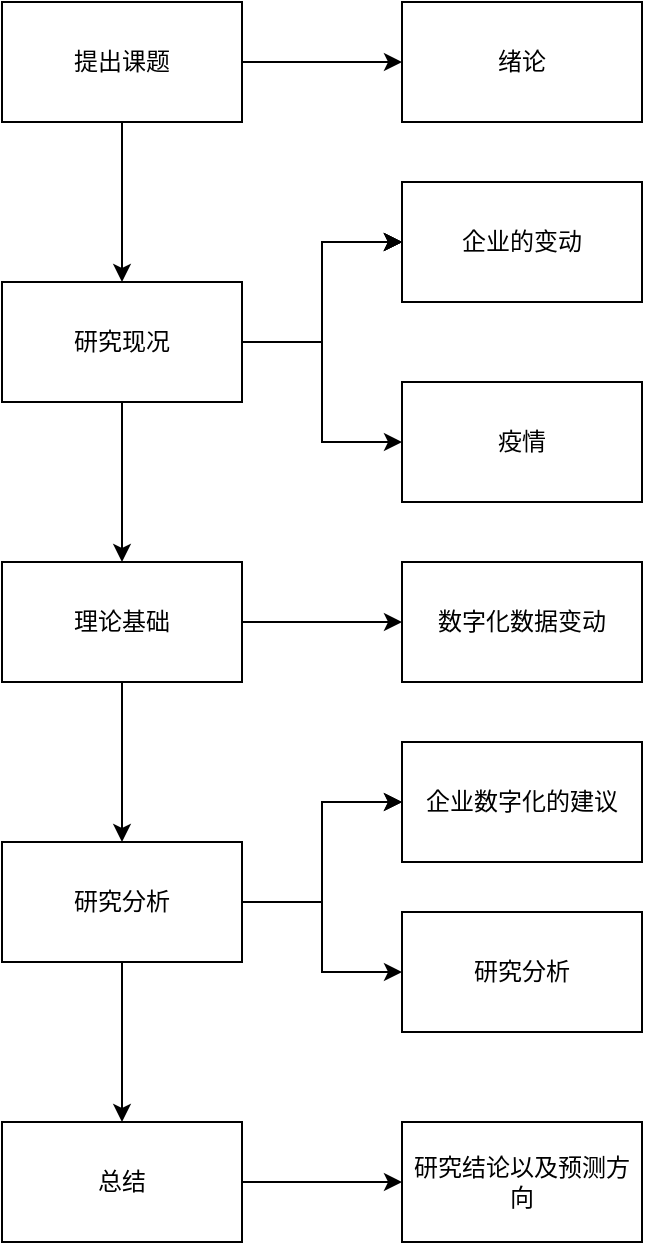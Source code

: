<mxfile version="20.8.13" type="github">
  <diagram name="Page-1" id="ZdmYNuxro8OlXTehI8BG">
    <mxGraphModel dx="984" dy="609" grid="1" gridSize="10" guides="1" tooltips="1" connect="1" arrows="1" fold="1" page="1" pageScale="1" pageWidth="827" pageHeight="1169" math="0" shadow="0">
      <root>
        <mxCell id="0" />
        <mxCell id="1" parent="0" />
        <mxCell id="ZzHnAP_2glh7cRFsfgG9-3" value="" style="edgeStyle=orthogonalEdgeStyle;rounded=0;orthogonalLoop=1;jettySize=auto;html=1;" edge="1" parent="1" source="ZzHnAP_2glh7cRFsfgG9-1" target="ZzHnAP_2glh7cRFsfgG9-2">
          <mxGeometry relative="1" as="geometry" />
        </mxCell>
        <mxCell id="ZzHnAP_2glh7cRFsfgG9-5" value="" style="edgeStyle=orthogonalEdgeStyle;rounded=0;orthogonalLoop=1;jettySize=auto;html=1;" edge="1" parent="1" source="ZzHnAP_2glh7cRFsfgG9-1" target="ZzHnAP_2glh7cRFsfgG9-4">
          <mxGeometry relative="1" as="geometry" />
        </mxCell>
        <mxCell id="ZzHnAP_2glh7cRFsfgG9-1" value="提出课题" style="rounded=0;whiteSpace=wrap;html=1;" vertex="1" parent="1">
          <mxGeometry x="220" y="70" width="120" height="60" as="geometry" />
        </mxCell>
        <mxCell id="ZzHnAP_2glh7cRFsfgG9-2" value="绪论" style="rounded=0;whiteSpace=wrap;html=1;" vertex="1" parent="1">
          <mxGeometry x="420" y="70" width="120" height="60" as="geometry" />
        </mxCell>
        <mxCell id="ZzHnAP_2glh7cRFsfgG9-7" value="" style="edgeStyle=orthogonalEdgeStyle;rounded=0;orthogonalLoop=1;jettySize=auto;html=1;" edge="1" parent="1" source="ZzHnAP_2glh7cRFsfgG9-4" target="ZzHnAP_2glh7cRFsfgG9-6">
          <mxGeometry relative="1" as="geometry" />
        </mxCell>
        <mxCell id="ZzHnAP_2glh7cRFsfgG9-13" value="" style="edgeStyle=orthogonalEdgeStyle;rounded=0;orthogonalLoop=1;jettySize=auto;html=1;" edge="1" parent="1" source="ZzHnAP_2glh7cRFsfgG9-4" target="ZzHnAP_2glh7cRFsfgG9-12">
          <mxGeometry relative="1" as="geometry" />
        </mxCell>
        <mxCell id="ZzHnAP_2glh7cRFsfgG9-16" value="" style="edgeStyle=orthogonalEdgeStyle;rounded=0;orthogonalLoop=1;jettySize=auto;html=1;" edge="1" parent="1" source="ZzHnAP_2glh7cRFsfgG9-4" target="ZzHnAP_2glh7cRFsfgG9-12">
          <mxGeometry relative="1" as="geometry" />
        </mxCell>
        <mxCell id="ZzHnAP_2glh7cRFsfgG9-17" value="" style="edgeStyle=orthogonalEdgeStyle;rounded=0;orthogonalLoop=1;jettySize=auto;html=1;" edge="1" parent="1" source="ZzHnAP_2glh7cRFsfgG9-4" target="ZzHnAP_2glh7cRFsfgG9-12">
          <mxGeometry relative="1" as="geometry" />
        </mxCell>
        <mxCell id="ZzHnAP_2glh7cRFsfgG9-18" value="" style="edgeStyle=orthogonalEdgeStyle;rounded=0;orthogonalLoop=1;jettySize=auto;html=1;" edge="1" parent="1" source="ZzHnAP_2glh7cRFsfgG9-4" target="ZzHnAP_2glh7cRFsfgG9-12">
          <mxGeometry relative="1" as="geometry" />
        </mxCell>
        <mxCell id="ZzHnAP_2glh7cRFsfgG9-20" style="edgeStyle=orthogonalEdgeStyle;rounded=0;orthogonalLoop=1;jettySize=auto;html=1;" edge="1" parent="1" source="ZzHnAP_2glh7cRFsfgG9-4" target="ZzHnAP_2glh7cRFsfgG9-19">
          <mxGeometry relative="1" as="geometry" />
        </mxCell>
        <mxCell id="ZzHnAP_2glh7cRFsfgG9-4" value="研究现况" style="rounded=0;whiteSpace=wrap;html=1;" vertex="1" parent="1">
          <mxGeometry x="220" y="210" width="120" height="60" as="geometry" />
        </mxCell>
        <mxCell id="ZzHnAP_2glh7cRFsfgG9-9" value="" style="edgeStyle=orthogonalEdgeStyle;rounded=0;orthogonalLoop=1;jettySize=auto;html=1;" edge="1" parent="1" source="ZzHnAP_2glh7cRFsfgG9-6" target="ZzHnAP_2glh7cRFsfgG9-8">
          <mxGeometry relative="1" as="geometry" />
        </mxCell>
        <mxCell id="ZzHnAP_2glh7cRFsfgG9-15" value="" style="edgeStyle=orthogonalEdgeStyle;rounded=0;orthogonalLoop=1;jettySize=auto;html=1;" edge="1" parent="1" source="ZzHnAP_2glh7cRFsfgG9-6" target="ZzHnAP_2glh7cRFsfgG9-14">
          <mxGeometry relative="1" as="geometry" />
        </mxCell>
        <mxCell id="ZzHnAP_2glh7cRFsfgG9-6" value="理论基础" style="rounded=0;whiteSpace=wrap;html=1;" vertex="1" parent="1">
          <mxGeometry x="220" y="350" width="120" height="60" as="geometry" />
        </mxCell>
        <mxCell id="ZzHnAP_2glh7cRFsfgG9-11" value="" style="edgeStyle=orthogonalEdgeStyle;rounded=0;orthogonalLoop=1;jettySize=auto;html=1;" edge="1" parent="1" source="ZzHnAP_2glh7cRFsfgG9-8" target="ZzHnAP_2glh7cRFsfgG9-10">
          <mxGeometry relative="1" as="geometry" />
        </mxCell>
        <mxCell id="ZzHnAP_2glh7cRFsfgG9-24" value="" style="edgeStyle=orthogonalEdgeStyle;rounded=0;orthogonalLoop=1;jettySize=auto;html=1;" edge="1" parent="1" source="ZzHnAP_2glh7cRFsfgG9-8" target="ZzHnAP_2glh7cRFsfgG9-23">
          <mxGeometry relative="1" as="geometry" />
        </mxCell>
        <mxCell id="ZzHnAP_2glh7cRFsfgG9-25" value="" style="edgeStyle=orthogonalEdgeStyle;rounded=0;orthogonalLoop=1;jettySize=auto;html=1;" edge="1" parent="1" source="ZzHnAP_2glh7cRFsfgG9-8" target="ZzHnAP_2glh7cRFsfgG9-23">
          <mxGeometry relative="1" as="geometry" />
        </mxCell>
        <mxCell id="ZzHnAP_2glh7cRFsfgG9-28" style="edgeStyle=orthogonalEdgeStyle;rounded=0;orthogonalLoop=1;jettySize=auto;html=1;" edge="1" parent="1" source="ZzHnAP_2glh7cRFsfgG9-8" target="ZzHnAP_2glh7cRFsfgG9-27">
          <mxGeometry relative="1" as="geometry" />
        </mxCell>
        <mxCell id="ZzHnAP_2glh7cRFsfgG9-8" value="研究分析" style="rounded=0;whiteSpace=wrap;html=1;" vertex="1" parent="1">
          <mxGeometry x="220" y="490" width="120" height="60" as="geometry" />
        </mxCell>
        <mxCell id="ZzHnAP_2glh7cRFsfgG9-22" value="" style="edgeStyle=orthogonalEdgeStyle;rounded=0;orthogonalLoop=1;jettySize=auto;html=1;" edge="1" parent="1" source="ZzHnAP_2glh7cRFsfgG9-10" target="ZzHnAP_2glh7cRFsfgG9-21">
          <mxGeometry relative="1" as="geometry" />
        </mxCell>
        <mxCell id="ZzHnAP_2glh7cRFsfgG9-10" value="总结" style="rounded=0;whiteSpace=wrap;html=1;" vertex="1" parent="1">
          <mxGeometry x="220" y="630" width="120" height="60" as="geometry" />
        </mxCell>
        <mxCell id="ZzHnAP_2glh7cRFsfgG9-12" value="企业的变动" style="rounded=0;whiteSpace=wrap;html=1;" vertex="1" parent="1">
          <mxGeometry x="420" y="160" width="120" height="60" as="geometry" />
        </mxCell>
        <mxCell id="ZzHnAP_2glh7cRFsfgG9-14" value="数字化数据变动" style="rounded=0;whiteSpace=wrap;html=1;" vertex="1" parent="1">
          <mxGeometry x="420" y="350" width="120" height="60" as="geometry" />
        </mxCell>
        <mxCell id="ZzHnAP_2glh7cRFsfgG9-19" value="疫情" style="rounded=0;whiteSpace=wrap;html=1;" vertex="1" parent="1">
          <mxGeometry x="420" y="260" width="120" height="60" as="geometry" />
        </mxCell>
        <mxCell id="ZzHnAP_2glh7cRFsfgG9-21" value="研究结论以及预测方向" style="rounded=0;whiteSpace=wrap;html=1;" vertex="1" parent="1">
          <mxGeometry x="420" y="630" width="120" height="60" as="geometry" />
        </mxCell>
        <mxCell id="ZzHnAP_2glh7cRFsfgG9-23" value="企业数字化的建议" style="rounded=0;whiteSpace=wrap;html=1;" vertex="1" parent="1">
          <mxGeometry x="420" y="440" width="120" height="60" as="geometry" />
        </mxCell>
        <mxCell id="ZzHnAP_2glh7cRFsfgG9-27" value="研究分析" style="rounded=0;whiteSpace=wrap;html=1;" vertex="1" parent="1">
          <mxGeometry x="420" y="525" width="120" height="60" as="geometry" />
        </mxCell>
      </root>
    </mxGraphModel>
  </diagram>
</mxfile>
